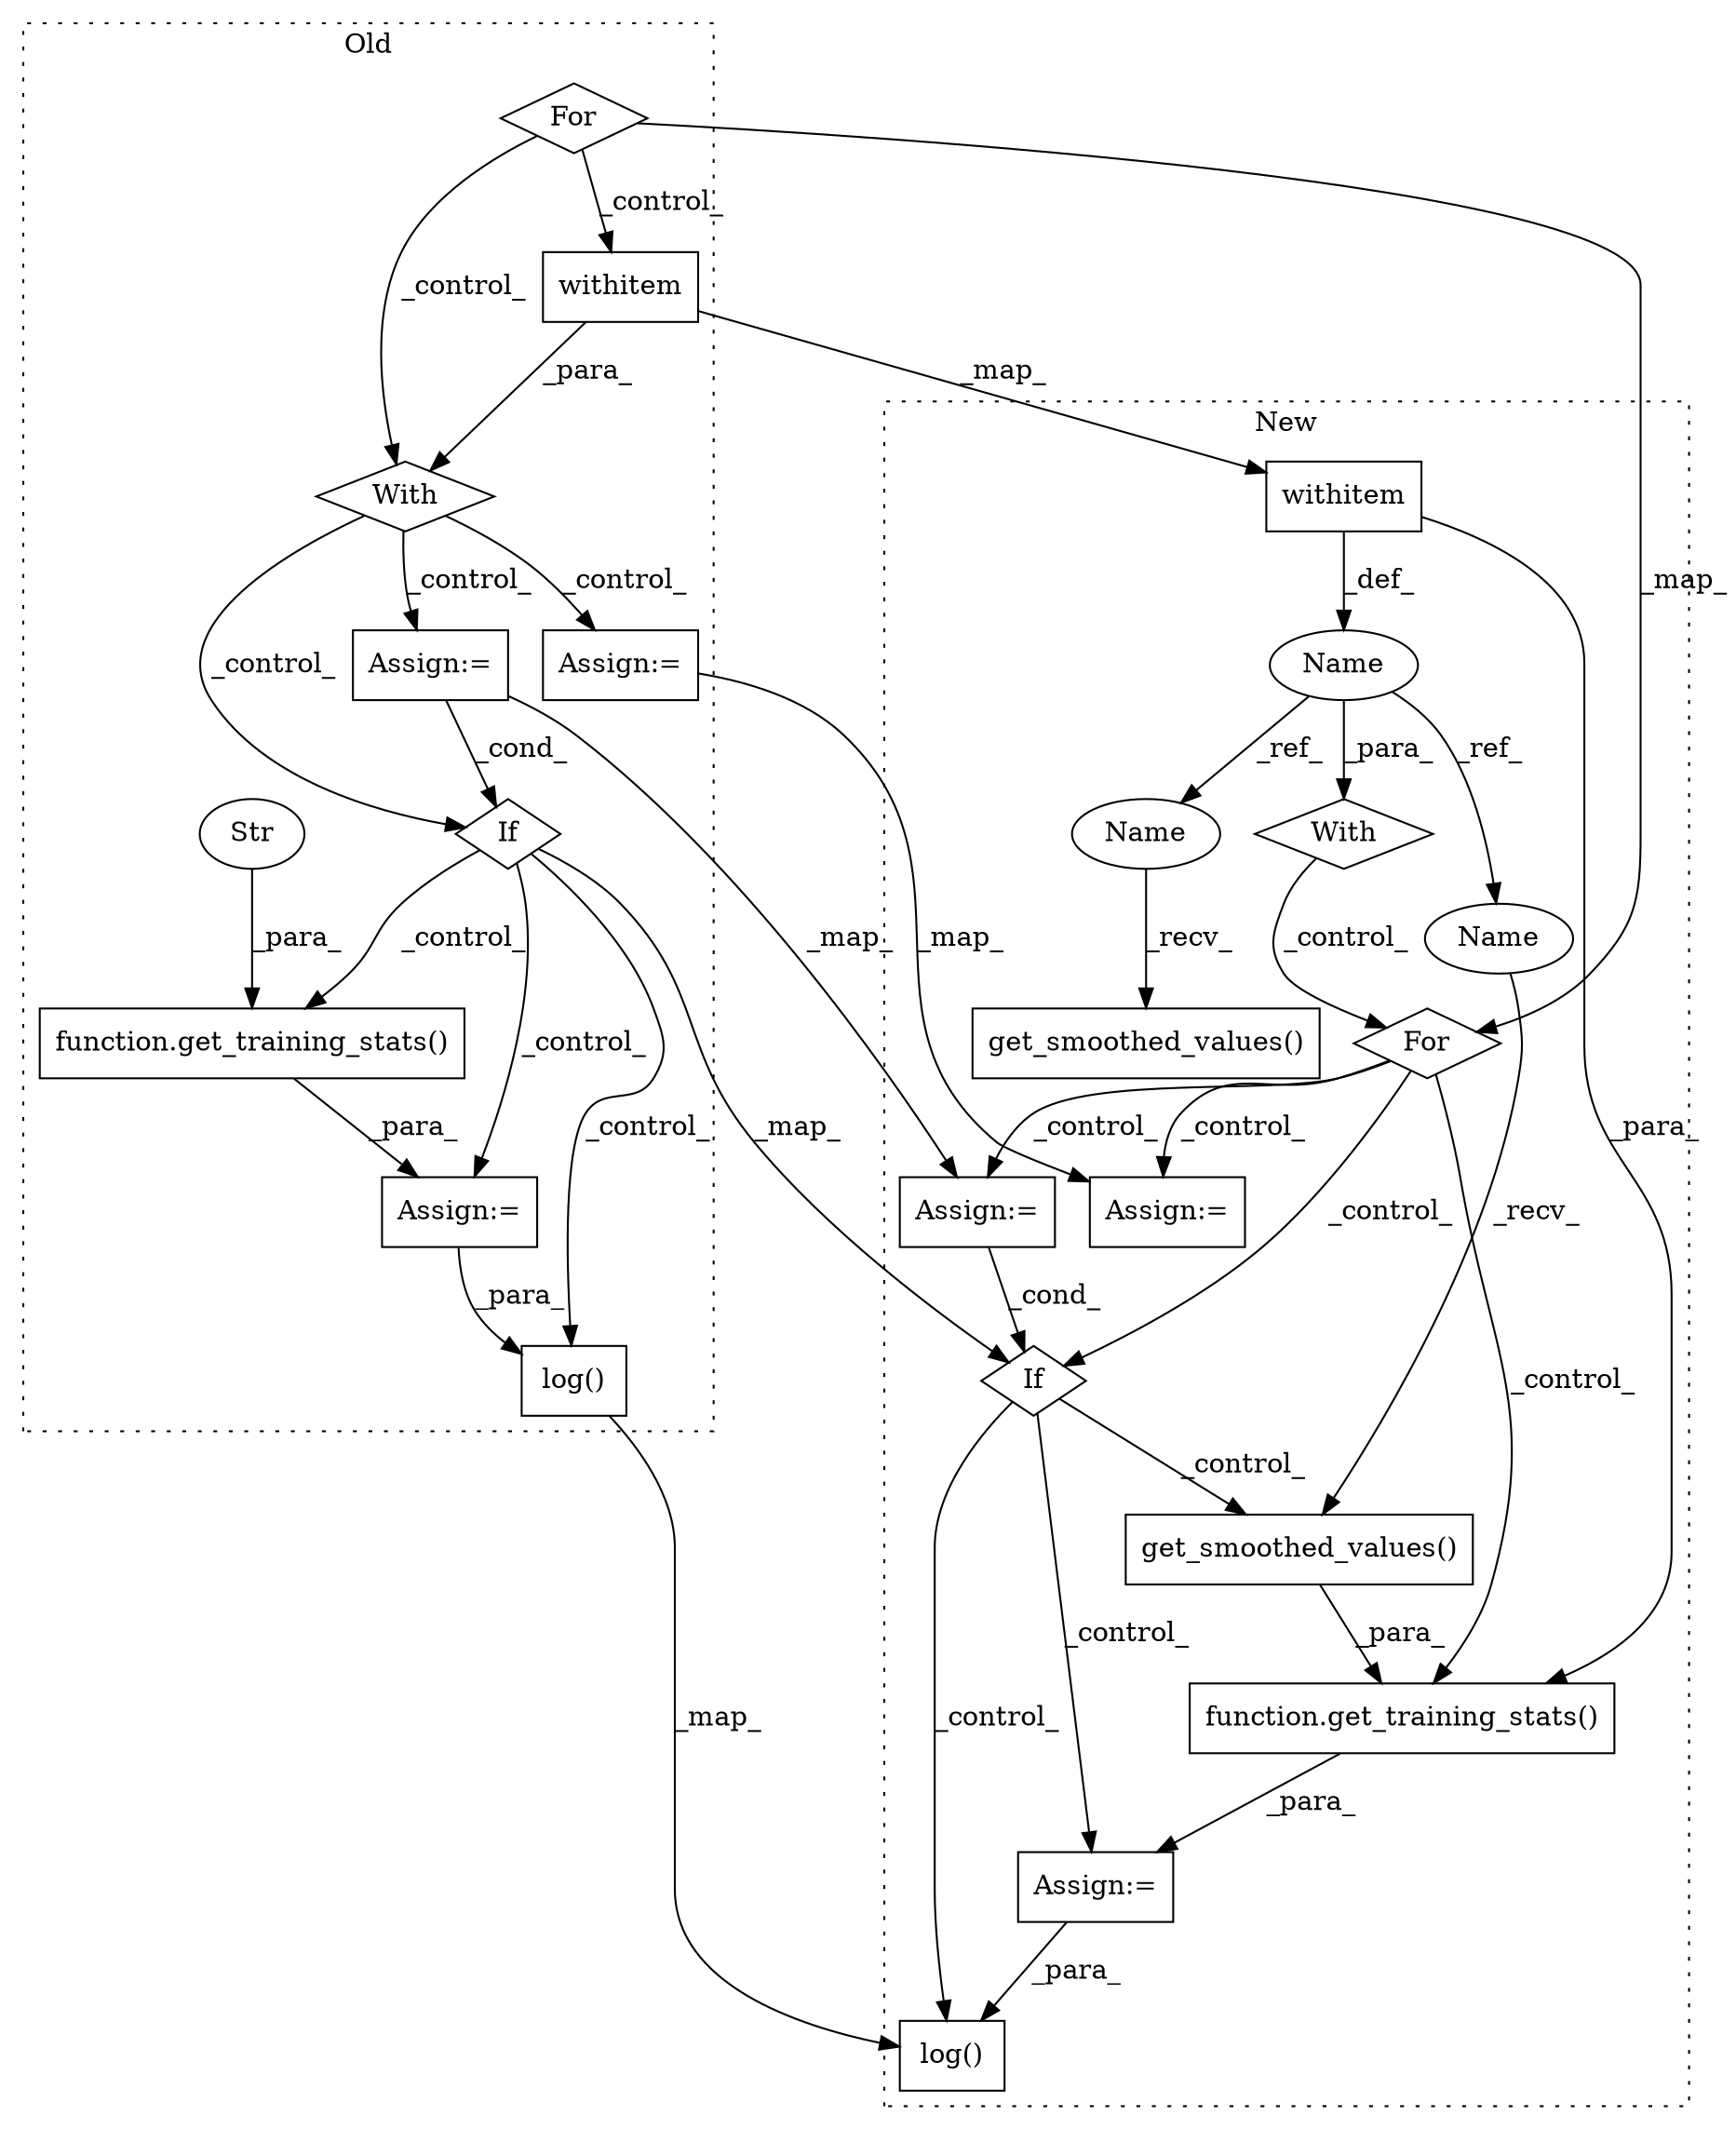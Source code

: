 digraph G {
subgraph cluster0 {
1 [label="With" a="39" s="5693,5705" l="5,39" shape="diamond"];
3 [label="function.get_training_stats()" a="75" s="5952,5984" l="19,1" shape="box"];
5 [label="Str" a="66" s="5971" l="13" shape="ellipse"];
7 [label="If" a="96" s="5849" l="3" shape="diamond"];
9 [label="withitem" a="49" s="5698" l="7" shape="box"];
12 [label="log()" a="75" s="5998,6016" l="13,32" shape="box"];
15 [label="For" a="107" s="5660,5683" l="4,10" shape="diamond"];
17 [label="Assign:=" a="68" s="5949" l="3" shape="box"];
19 [label="Assign:=" a="68" s="5808" l="3" shape="box"];
21 [label="Assign:=" a="68" s="5754" l="3" shape="box"];
label = "Old";
style="dotted";
}
subgraph cluster1 {
2 [label="get_smoothed_values()" a="75" s="5965" l="25" shape="box"];
4 [label="function.get_training_stats()" a="75" s="5946,5990" l="19,1" shape="box"];
6 [label="If" a="96" s="5843" l="3" shape="diamond"];
8 [label="With" a="39" s="5660,5672" l="5,29" shape="diamond"];
10 [label="withitem" a="49" s="5665" l="7" shape="box"];
11 [label="Name" a="87" s="5688" l="3" shape="ellipse"];
13 [label="log()" a="75" s="6004,6022" l="13,32" shape="box"];
14 [label="For" a="107" s="5701,5724" l="4,14" shape="diamond"];
16 [label="get_smoothed_values()" a="75" s="6590" l="25" shape="box"];
18 [label="Assign:=" a="68" s="5943" l="3" shape="box"];
20 [label="Assign:=" a="68" s="5802" l="3" shape="box"];
22 [label="Assign:=" a="68" s="5748" l="3" shape="box"];
23 [label="Name" a="87" s="6590" l="3" shape="ellipse"];
24 [label="Name" a="87" s="5965" l="3" shape="ellipse"];
label = "New";
style="dotted";
}
1 -> 7 [label="_control_"];
1 -> 19 [label="_control_"];
1 -> 21 [label="_control_"];
2 -> 4 [label="_para_"];
3 -> 17 [label="_para_"];
4 -> 18 [label="_para_"];
5 -> 3 [label="_para_"];
6 -> 2 [label="_control_"];
6 -> 13 [label="_control_"];
6 -> 18 [label="_control_"];
7 -> 12 [label="_control_"];
7 -> 17 [label="_control_"];
7 -> 6 [label="_map_"];
7 -> 3 [label="_control_"];
8 -> 14 [label="_control_"];
9 -> 10 [label="_map_"];
9 -> 1 [label="_para_"];
10 -> 4 [label="_para_"];
10 -> 11 [label="_def_"];
11 -> 8 [label="_para_"];
11 -> 24 [label="_ref_"];
11 -> 23 [label="_ref_"];
12 -> 13 [label="_map_"];
14 -> 4 [label="_control_"];
14 -> 20 [label="_control_"];
14 -> 6 [label="_control_"];
14 -> 22 [label="_control_"];
15 -> 1 [label="_control_"];
15 -> 9 [label="_control_"];
15 -> 14 [label="_map_"];
17 -> 12 [label="_para_"];
18 -> 13 [label="_para_"];
19 -> 20 [label="_map_"];
21 -> 22 [label="_map_"];
21 -> 7 [label="_cond_"];
22 -> 6 [label="_cond_"];
23 -> 16 [label="_recv_"];
24 -> 2 [label="_recv_"];
}